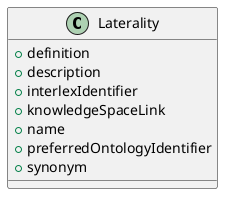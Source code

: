 @startuml
class Laterality {
+definition
+description
+interlexIdentifier
+knowledgeSpaceLink
+name
+preferredOntologyIdentifier
+synonym

}

@enduml